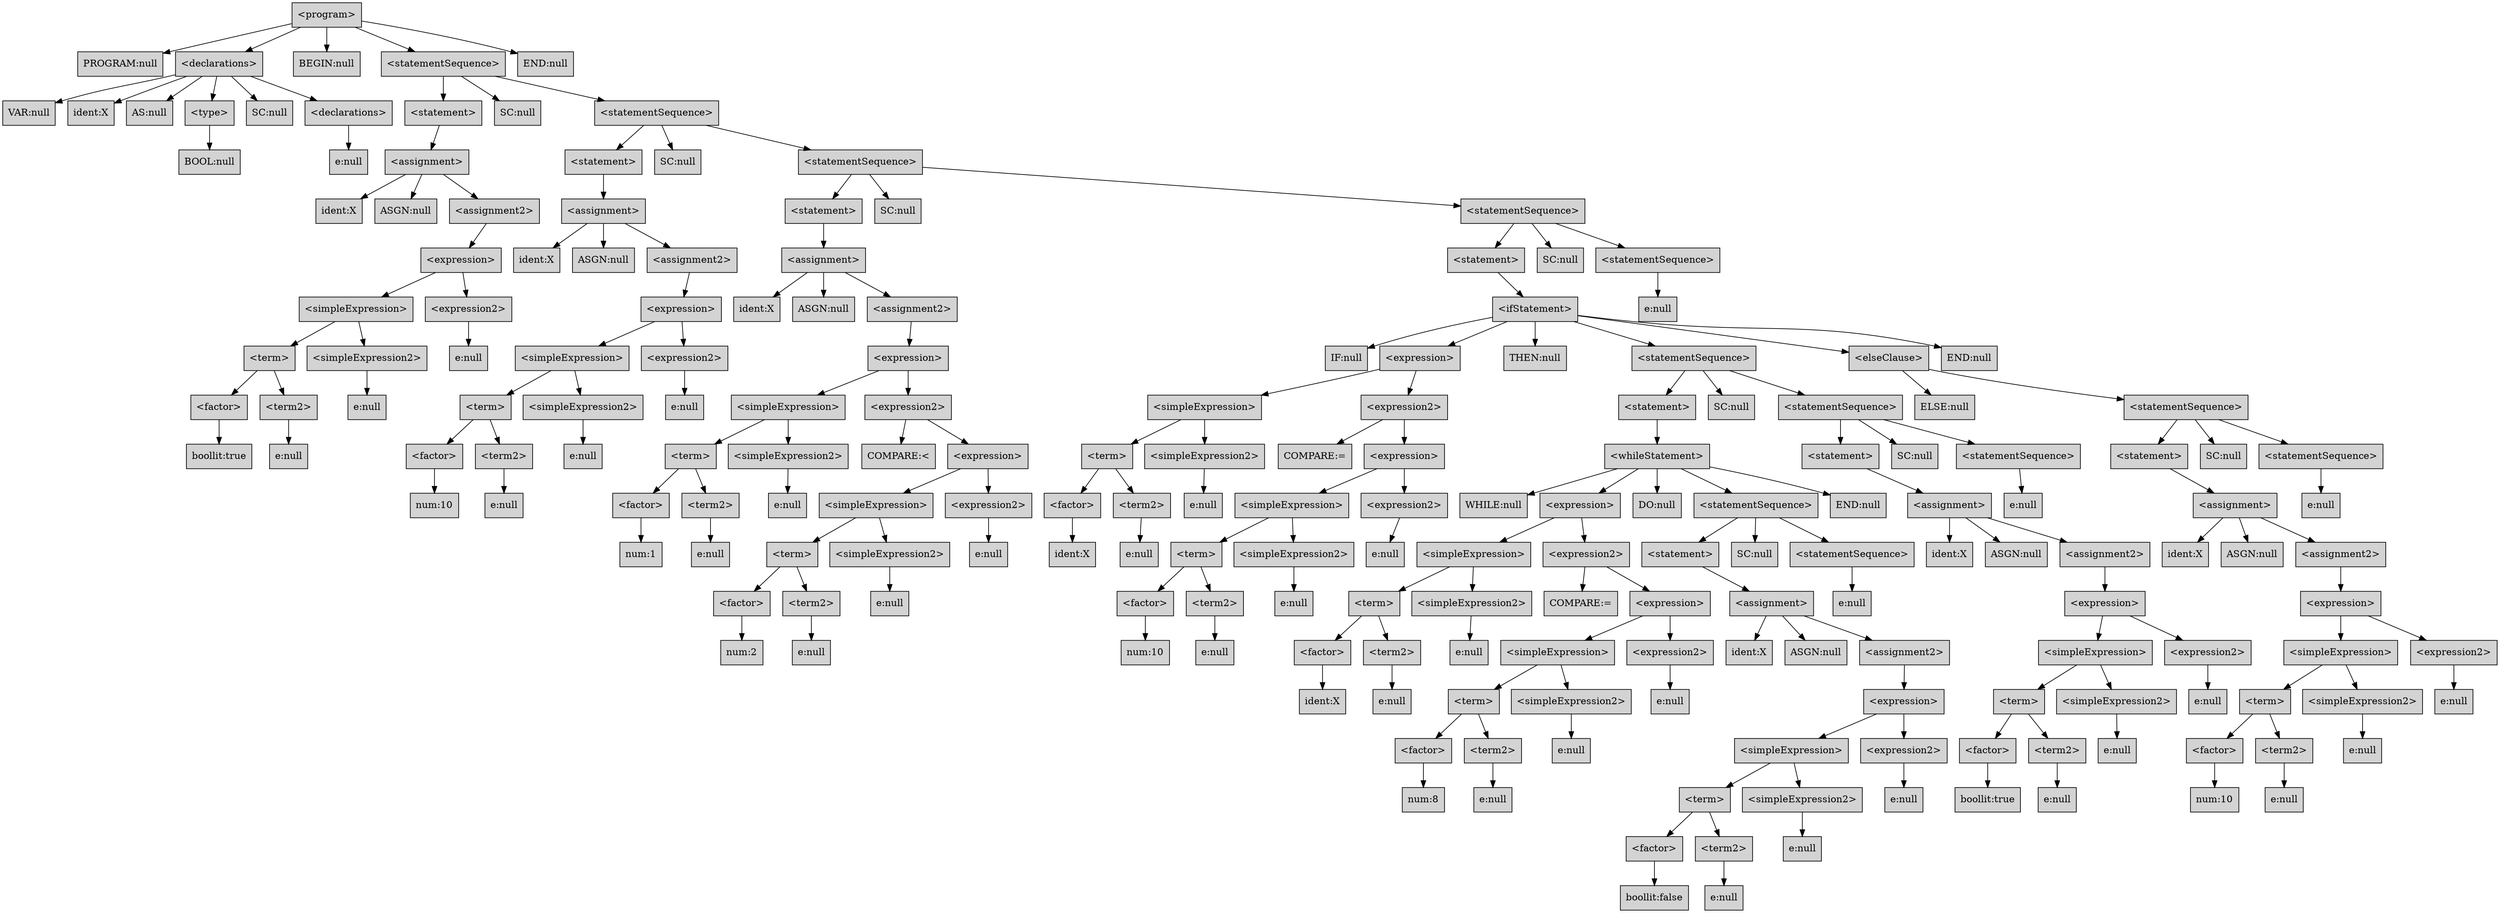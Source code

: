 digraph tl12Ast {
ordering=out;
node [shape = box, style = filled, fillcolor="white"]
n1 [label="<program>",fillcolor="/x11/lightgrey",shape=box]
n2 [label="PROGRAM:null",fillcolor="/x11/lightgrey",shape=box]
n1 -> n2
n3 [label="<declarations>",fillcolor="/x11/lightgrey",shape=box]
n1 -> n3
n4 [label="VAR:null",fillcolor="/x11/lightgrey",shape=box]
n3 -> n4
n5 [label="ident:X",fillcolor="/x11/lightgrey",shape=box]
n3 -> n5
n6 [label="AS:null",fillcolor="/x11/lightgrey",shape=box]
n3 -> n6
n7 [label="<type>",fillcolor="/x11/lightgrey",shape=box]
n3 -> n7
n8 [label="BOOL:null",fillcolor="/x11/lightgrey",shape=box]
n7 -> n8
n9 [label="SC:null",fillcolor="/x11/lightgrey",shape=box]
n3 -> n9
n10 [label="<declarations>",fillcolor="/x11/lightgrey",shape=box]
n3 -> n10
n11 [label="e:null",fillcolor="/x11/lightgrey",shape=box]
n10 -> n11
n12 [label="BEGIN:null",fillcolor="/x11/lightgrey",shape=box]
n1 -> n12
n13 [label="<statementSequence>",fillcolor="/x11/lightgrey",shape=box]
n1 -> n13
n14 [label="<statement>",fillcolor="/x11/lightgrey",shape=box]
n13 -> n14
n15 [label="<assignment>",fillcolor="/x11/lightgrey",shape=box]
n14 -> n15
n16 [label="ident:X",fillcolor="/x11/lightgrey",shape=box]
n15 -> n16
n17 [label="ASGN:null",fillcolor="/x11/lightgrey",shape=box]
n15 -> n17
n18 [label="<assignment2>",fillcolor="/x11/lightgrey",shape=box]
n15 -> n18
n19 [label="<expression>",fillcolor="/x11/lightgrey",shape=box]
n18 -> n19
n20 [label="<simpleExpression>",fillcolor="/x11/lightgrey",shape=box]
n19 -> n20
n21 [label="<term>",fillcolor="/x11/lightgrey",shape=box]
n20 -> n21
n22 [label="<factor>",fillcolor="/x11/lightgrey",shape=box]
n21 -> n22
n23 [label="boollit:true",fillcolor="/x11/lightgrey",shape=box]
n22 -> n23
n24 [label="<term2>",fillcolor="/x11/lightgrey",shape=box]
n21 -> n24
n25 [label="e:null",fillcolor="/x11/lightgrey",shape=box]
n24 -> n25
n26 [label="<simpleExpression2>",fillcolor="/x11/lightgrey",shape=box]
n20 -> n26
n27 [label="e:null",fillcolor="/x11/lightgrey",shape=box]
n26 -> n27
n28 [label="<expression2>",fillcolor="/x11/lightgrey",shape=box]
n19 -> n28
n29 [label="e:null",fillcolor="/x11/lightgrey",shape=box]
n28 -> n29
n30 [label="SC:null",fillcolor="/x11/lightgrey",shape=box]
n13 -> n30
n31 [label="<statementSequence>",fillcolor="/x11/lightgrey",shape=box]
n13 -> n31
n32 [label="<statement>",fillcolor="/x11/lightgrey",shape=box]
n31 -> n32
n33 [label="<assignment>",fillcolor="/x11/lightgrey",shape=box]
n32 -> n33
n34 [label="ident:X",fillcolor="/x11/lightgrey",shape=box]
n33 -> n34
n35 [label="ASGN:null",fillcolor="/x11/lightgrey",shape=box]
n33 -> n35
n36 [label="<assignment2>",fillcolor="/x11/lightgrey",shape=box]
n33 -> n36
n37 [label="<expression>",fillcolor="/x11/lightgrey",shape=box]
n36 -> n37
n38 [label="<simpleExpression>",fillcolor="/x11/lightgrey",shape=box]
n37 -> n38
n39 [label="<term>",fillcolor="/x11/lightgrey",shape=box]
n38 -> n39
n40 [label="<factor>",fillcolor="/x11/lightgrey",shape=box]
n39 -> n40
n41 [label="num:10",fillcolor="/x11/lightgrey",shape=box]
n40 -> n41
n42 [label="<term2>",fillcolor="/x11/lightgrey",shape=box]
n39 -> n42
n43 [label="e:null",fillcolor="/x11/lightgrey",shape=box]
n42 -> n43
n44 [label="<simpleExpression2>",fillcolor="/x11/lightgrey",shape=box]
n38 -> n44
n45 [label="e:null",fillcolor="/x11/lightgrey",shape=box]
n44 -> n45
n46 [label="<expression2>",fillcolor="/x11/lightgrey",shape=box]
n37 -> n46
n47 [label="e:null",fillcolor="/x11/lightgrey",shape=box]
n46 -> n47
n48 [label="SC:null",fillcolor="/x11/lightgrey",shape=box]
n31 -> n48
n49 [label="<statementSequence>",fillcolor="/x11/lightgrey",shape=box]
n31 -> n49
n50 [label="<statement>",fillcolor="/x11/lightgrey",shape=box]
n49 -> n50
n51 [label="<assignment>",fillcolor="/x11/lightgrey",shape=box]
n50 -> n51
n52 [label="ident:X",fillcolor="/x11/lightgrey",shape=box]
n51 -> n52
n53 [label="ASGN:null",fillcolor="/x11/lightgrey",shape=box]
n51 -> n53
n54 [label="<assignment2>",fillcolor="/x11/lightgrey",shape=box]
n51 -> n54
n55 [label="<expression>",fillcolor="/x11/lightgrey",shape=box]
n54 -> n55
n56 [label="<simpleExpression>",fillcolor="/x11/lightgrey",shape=box]
n55 -> n56
n57 [label="<term>",fillcolor="/x11/lightgrey",shape=box]
n56 -> n57
n58 [label="<factor>",fillcolor="/x11/lightgrey",shape=box]
n57 -> n58
n59 [label="num:1",fillcolor="/x11/lightgrey",shape=box]
n58 -> n59
n60 [label="<term2>",fillcolor="/x11/lightgrey",shape=box]
n57 -> n60
n61 [label="e:null",fillcolor="/x11/lightgrey",shape=box]
n60 -> n61
n62 [label="<simpleExpression2>",fillcolor="/x11/lightgrey",shape=box]
n56 -> n62
n63 [label="e:null",fillcolor="/x11/lightgrey",shape=box]
n62 -> n63
n64 [label="<expression2>",fillcolor="/x11/lightgrey",shape=box]
n55 -> n64
n65 [label="COMPARE:<",fillcolor="/x11/lightgrey",shape=box]
n64 -> n65
n66 [label="<expression>",fillcolor="/x11/lightgrey",shape=box]
n64 -> n66
n67 [label="<simpleExpression>",fillcolor="/x11/lightgrey",shape=box]
n66 -> n67
n68 [label="<term>",fillcolor="/x11/lightgrey",shape=box]
n67 -> n68
n69 [label="<factor>",fillcolor="/x11/lightgrey",shape=box]
n68 -> n69
n70 [label="num:2",fillcolor="/x11/lightgrey",shape=box]
n69 -> n70
n71 [label="<term2>",fillcolor="/x11/lightgrey",shape=box]
n68 -> n71
n72 [label="e:null",fillcolor="/x11/lightgrey",shape=box]
n71 -> n72
n73 [label="<simpleExpression2>",fillcolor="/x11/lightgrey",shape=box]
n67 -> n73
n74 [label="e:null",fillcolor="/x11/lightgrey",shape=box]
n73 -> n74
n75 [label="<expression2>",fillcolor="/x11/lightgrey",shape=box]
n66 -> n75
n76 [label="e:null",fillcolor="/x11/lightgrey",shape=box]
n75 -> n76
n77 [label="SC:null",fillcolor="/x11/lightgrey",shape=box]
n49 -> n77
n78 [label="<statementSequence>",fillcolor="/x11/lightgrey",shape=box]
n49 -> n78
n79 [label="<statement>",fillcolor="/x11/lightgrey",shape=box]
n78 -> n79
n80 [label="<ifStatement>",fillcolor="/x11/lightgrey",shape=box]
n79 -> n80
n81 [label="IF:null",fillcolor="/x11/lightgrey",shape=box]
n80 -> n81
n82 [label="<expression>",fillcolor="/x11/lightgrey",shape=box]
n80 -> n82
n83 [label="<simpleExpression>",fillcolor="/x11/lightgrey",shape=box]
n82 -> n83
n84 [label="<term>",fillcolor="/x11/lightgrey",shape=box]
n83 -> n84
n85 [label="<factor>",fillcolor="/x11/lightgrey",shape=box]
n84 -> n85
n86 [label="ident:X",fillcolor="/x11/lightgrey",shape=box]
n85 -> n86
n87 [label="<term2>",fillcolor="/x11/lightgrey",shape=box]
n84 -> n87
n88 [label="e:null",fillcolor="/x11/lightgrey",shape=box]
n87 -> n88
n89 [label="<simpleExpression2>",fillcolor="/x11/lightgrey",shape=box]
n83 -> n89
n90 [label="e:null",fillcolor="/x11/lightgrey",shape=box]
n89 -> n90
n91 [label="<expression2>",fillcolor="/x11/lightgrey",shape=box]
n82 -> n91
n92 [label="COMPARE:=",fillcolor="/x11/lightgrey",shape=box]
n91 -> n92
n93 [label="<expression>",fillcolor="/x11/lightgrey",shape=box]
n91 -> n93
n94 [label="<simpleExpression>",fillcolor="/x11/lightgrey",shape=box]
n93 -> n94
n95 [label="<term>",fillcolor="/x11/lightgrey",shape=box]
n94 -> n95
n96 [label="<factor>",fillcolor="/x11/lightgrey",shape=box]
n95 -> n96
n97 [label="num:10",fillcolor="/x11/lightgrey",shape=box]
n96 -> n97
n98 [label="<term2>",fillcolor="/x11/lightgrey",shape=box]
n95 -> n98
n99 [label="e:null",fillcolor="/x11/lightgrey",shape=box]
n98 -> n99
n100 [label="<simpleExpression2>",fillcolor="/x11/lightgrey",shape=box]
n94 -> n100
n101 [label="e:null",fillcolor="/x11/lightgrey",shape=box]
n100 -> n101
n102 [label="<expression2>",fillcolor="/x11/lightgrey",shape=box]
n93 -> n102
n103 [label="e:null",fillcolor="/x11/lightgrey",shape=box]
n102 -> n103
n104 [label="THEN:null",fillcolor="/x11/lightgrey",shape=box]
n80 -> n104
n105 [label="<statementSequence>",fillcolor="/x11/lightgrey",shape=box]
n80 -> n105
n106 [label="<statement>",fillcolor="/x11/lightgrey",shape=box]
n105 -> n106
n107 [label="<whileStatement>",fillcolor="/x11/lightgrey",shape=box]
n106 -> n107
n108 [label="WHILE:null",fillcolor="/x11/lightgrey",shape=box]
n107 -> n108
n109 [label="<expression>",fillcolor="/x11/lightgrey",shape=box]
n107 -> n109
n110 [label="<simpleExpression>",fillcolor="/x11/lightgrey",shape=box]
n109 -> n110
n111 [label="<term>",fillcolor="/x11/lightgrey",shape=box]
n110 -> n111
n112 [label="<factor>",fillcolor="/x11/lightgrey",shape=box]
n111 -> n112
n113 [label="ident:X",fillcolor="/x11/lightgrey",shape=box]
n112 -> n113
n114 [label="<term2>",fillcolor="/x11/lightgrey",shape=box]
n111 -> n114
n115 [label="e:null",fillcolor="/x11/lightgrey",shape=box]
n114 -> n115
n116 [label="<simpleExpression2>",fillcolor="/x11/lightgrey",shape=box]
n110 -> n116
n117 [label="e:null",fillcolor="/x11/lightgrey",shape=box]
n116 -> n117
n118 [label="<expression2>",fillcolor="/x11/lightgrey",shape=box]
n109 -> n118
n119 [label="COMPARE:=",fillcolor="/x11/lightgrey",shape=box]
n118 -> n119
n120 [label="<expression>",fillcolor="/x11/lightgrey",shape=box]
n118 -> n120
n121 [label="<simpleExpression>",fillcolor="/x11/lightgrey",shape=box]
n120 -> n121
n122 [label="<term>",fillcolor="/x11/lightgrey",shape=box]
n121 -> n122
n123 [label="<factor>",fillcolor="/x11/lightgrey",shape=box]
n122 -> n123
n124 [label="num:8",fillcolor="/x11/lightgrey",shape=box]
n123 -> n124
n125 [label="<term2>",fillcolor="/x11/lightgrey",shape=box]
n122 -> n125
n126 [label="e:null",fillcolor="/x11/lightgrey",shape=box]
n125 -> n126
n127 [label="<simpleExpression2>",fillcolor="/x11/lightgrey",shape=box]
n121 -> n127
n128 [label="e:null",fillcolor="/x11/lightgrey",shape=box]
n127 -> n128
n129 [label="<expression2>",fillcolor="/x11/lightgrey",shape=box]
n120 -> n129
n130 [label="e:null",fillcolor="/x11/lightgrey",shape=box]
n129 -> n130
n131 [label="DO:null",fillcolor="/x11/lightgrey",shape=box]
n107 -> n131
n132 [label="<statementSequence>",fillcolor="/x11/lightgrey",shape=box]
n107 -> n132
n133 [label="<statement>",fillcolor="/x11/lightgrey",shape=box]
n132 -> n133
n134 [label="<assignment>",fillcolor="/x11/lightgrey",shape=box]
n133 -> n134
n135 [label="ident:X",fillcolor="/x11/lightgrey",shape=box]
n134 -> n135
n136 [label="ASGN:null",fillcolor="/x11/lightgrey",shape=box]
n134 -> n136
n137 [label="<assignment2>",fillcolor="/x11/lightgrey",shape=box]
n134 -> n137
n138 [label="<expression>",fillcolor="/x11/lightgrey",shape=box]
n137 -> n138
n139 [label="<simpleExpression>",fillcolor="/x11/lightgrey",shape=box]
n138 -> n139
n140 [label="<term>",fillcolor="/x11/lightgrey",shape=box]
n139 -> n140
n141 [label="<factor>",fillcolor="/x11/lightgrey",shape=box]
n140 -> n141
n142 [label="boollit:false",fillcolor="/x11/lightgrey",shape=box]
n141 -> n142
n143 [label="<term2>",fillcolor="/x11/lightgrey",shape=box]
n140 -> n143
n144 [label="e:null",fillcolor="/x11/lightgrey",shape=box]
n143 -> n144
n145 [label="<simpleExpression2>",fillcolor="/x11/lightgrey",shape=box]
n139 -> n145
n146 [label="e:null",fillcolor="/x11/lightgrey",shape=box]
n145 -> n146
n147 [label="<expression2>",fillcolor="/x11/lightgrey",shape=box]
n138 -> n147
n148 [label="e:null",fillcolor="/x11/lightgrey",shape=box]
n147 -> n148
n149 [label="SC:null",fillcolor="/x11/lightgrey",shape=box]
n132 -> n149
n150 [label="<statementSequence>",fillcolor="/x11/lightgrey",shape=box]
n132 -> n150
n151 [label="e:null",fillcolor="/x11/lightgrey",shape=box]
n150 -> n151
n152 [label="END:null",fillcolor="/x11/lightgrey",shape=box]
n107 -> n152
n153 [label="SC:null",fillcolor="/x11/lightgrey",shape=box]
n105 -> n153
n154 [label="<statementSequence>",fillcolor="/x11/lightgrey",shape=box]
n105 -> n154
n155 [label="<statement>",fillcolor="/x11/lightgrey",shape=box]
n154 -> n155
n156 [label="<assignment>",fillcolor="/x11/lightgrey",shape=box]
n155 -> n156
n157 [label="ident:X",fillcolor="/x11/lightgrey",shape=box]
n156 -> n157
n158 [label="ASGN:null",fillcolor="/x11/lightgrey",shape=box]
n156 -> n158
n159 [label="<assignment2>",fillcolor="/x11/lightgrey",shape=box]
n156 -> n159
n160 [label="<expression>",fillcolor="/x11/lightgrey",shape=box]
n159 -> n160
n161 [label="<simpleExpression>",fillcolor="/x11/lightgrey",shape=box]
n160 -> n161
n162 [label="<term>",fillcolor="/x11/lightgrey",shape=box]
n161 -> n162
n163 [label="<factor>",fillcolor="/x11/lightgrey",shape=box]
n162 -> n163
n164 [label="boollit:true",fillcolor="/x11/lightgrey",shape=box]
n163 -> n164
n165 [label="<term2>",fillcolor="/x11/lightgrey",shape=box]
n162 -> n165
n166 [label="e:null",fillcolor="/x11/lightgrey",shape=box]
n165 -> n166
n167 [label="<simpleExpression2>",fillcolor="/x11/lightgrey",shape=box]
n161 -> n167
n168 [label="e:null",fillcolor="/x11/lightgrey",shape=box]
n167 -> n168
n169 [label="<expression2>",fillcolor="/x11/lightgrey",shape=box]
n160 -> n169
n170 [label="e:null",fillcolor="/x11/lightgrey",shape=box]
n169 -> n170
n171 [label="SC:null",fillcolor="/x11/lightgrey",shape=box]
n154 -> n171
n172 [label="<statementSequence>",fillcolor="/x11/lightgrey",shape=box]
n154 -> n172
n173 [label="e:null",fillcolor="/x11/lightgrey",shape=box]
n172 -> n173
n174 [label="<elseClause>",fillcolor="/x11/lightgrey",shape=box]
n80 -> n174
n175 [label="ELSE:null",fillcolor="/x11/lightgrey",shape=box]
n174 -> n175
n176 [label="<statementSequence>",fillcolor="/x11/lightgrey",shape=box]
n174 -> n176
n177 [label="<statement>",fillcolor="/x11/lightgrey",shape=box]
n176 -> n177
n178 [label="<assignment>",fillcolor="/x11/lightgrey",shape=box]
n177 -> n178
n179 [label="ident:X",fillcolor="/x11/lightgrey",shape=box]
n178 -> n179
n180 [label="ASGN:null",fillcolor="/x11/lightgrey",shape=box]
n178 -> n180
n181 [label="<assignment2>",fillcolor="/x11/lightgrey",shape=box]
n178 -> n181
n182 [label="<expression>",fillcolor="/x11/lightgrey",shape=box]
n181 -> n182
n183 [label="<simpleExpression>",fillcolor="/x11/lightgrey",shape=box]
n182 -> n183
n184 [label="<term>",fillcolor="/x11/lightgrey",shape=box]
n183 -> n184
n185 [label="<factor>",fillcolor="/x11/lightgrey",shape=box]
n184 -> n185
n186 [label="num:10",fillcolor="/x11/lightgrey",shape=box]
n185 -> n186
n187 [label="<term2>",fillcolor="/x11/lightgrey",shape=box]
n184 -> n187
n188 [label="e:null",fillcolor="/x11/lightgrey",shape=box]
n187 -> n188
n189 [label="<simpleExpression2>",fillcolor="/x11/lightgrey",shape=box]
n183 -> n189
n190 [label="e:null",fillcolor="/x11/lightgrey",shape=box]
n189 -> n190
n191 [label="<expression2>",fillcolor="/x11/lightgrey",shape=box]
n182 -> n191
n192 [label="e:null",fillcolor="/x11/lightgrey",shape=box]
n191 -> n192
n193 [label="SC:null",fillcolor="/x11/lightgrey",shape=box]
n176 -> n193
n194 [label="<statementSequence>",fillcolor="/x11/lightgrey",shape=box]
n176 -> n194
n195 [label="e:null",fillcolor="/x11/lightgrey",shape=box]
n194 -> n195
n196 [label="END:null",fillcolor="/x11/lightgrey",shape=box]
n80 -> n196
n197 [label="SC:null",fillcolor="/x11/lightgrey",shape=box]
n78 -> n197
n198 [label="<statementSequence>",fillcolor="/x11/lightgrey",shape=box]
n78 -> n198
n199 [label="e:null",fillcolor="/x11/lightgrey",shape=box]
n198 -> n199
n200 [label="END:null",fillcolor="/x11/lightgrey",shape=box]
n1 -> n200

}

